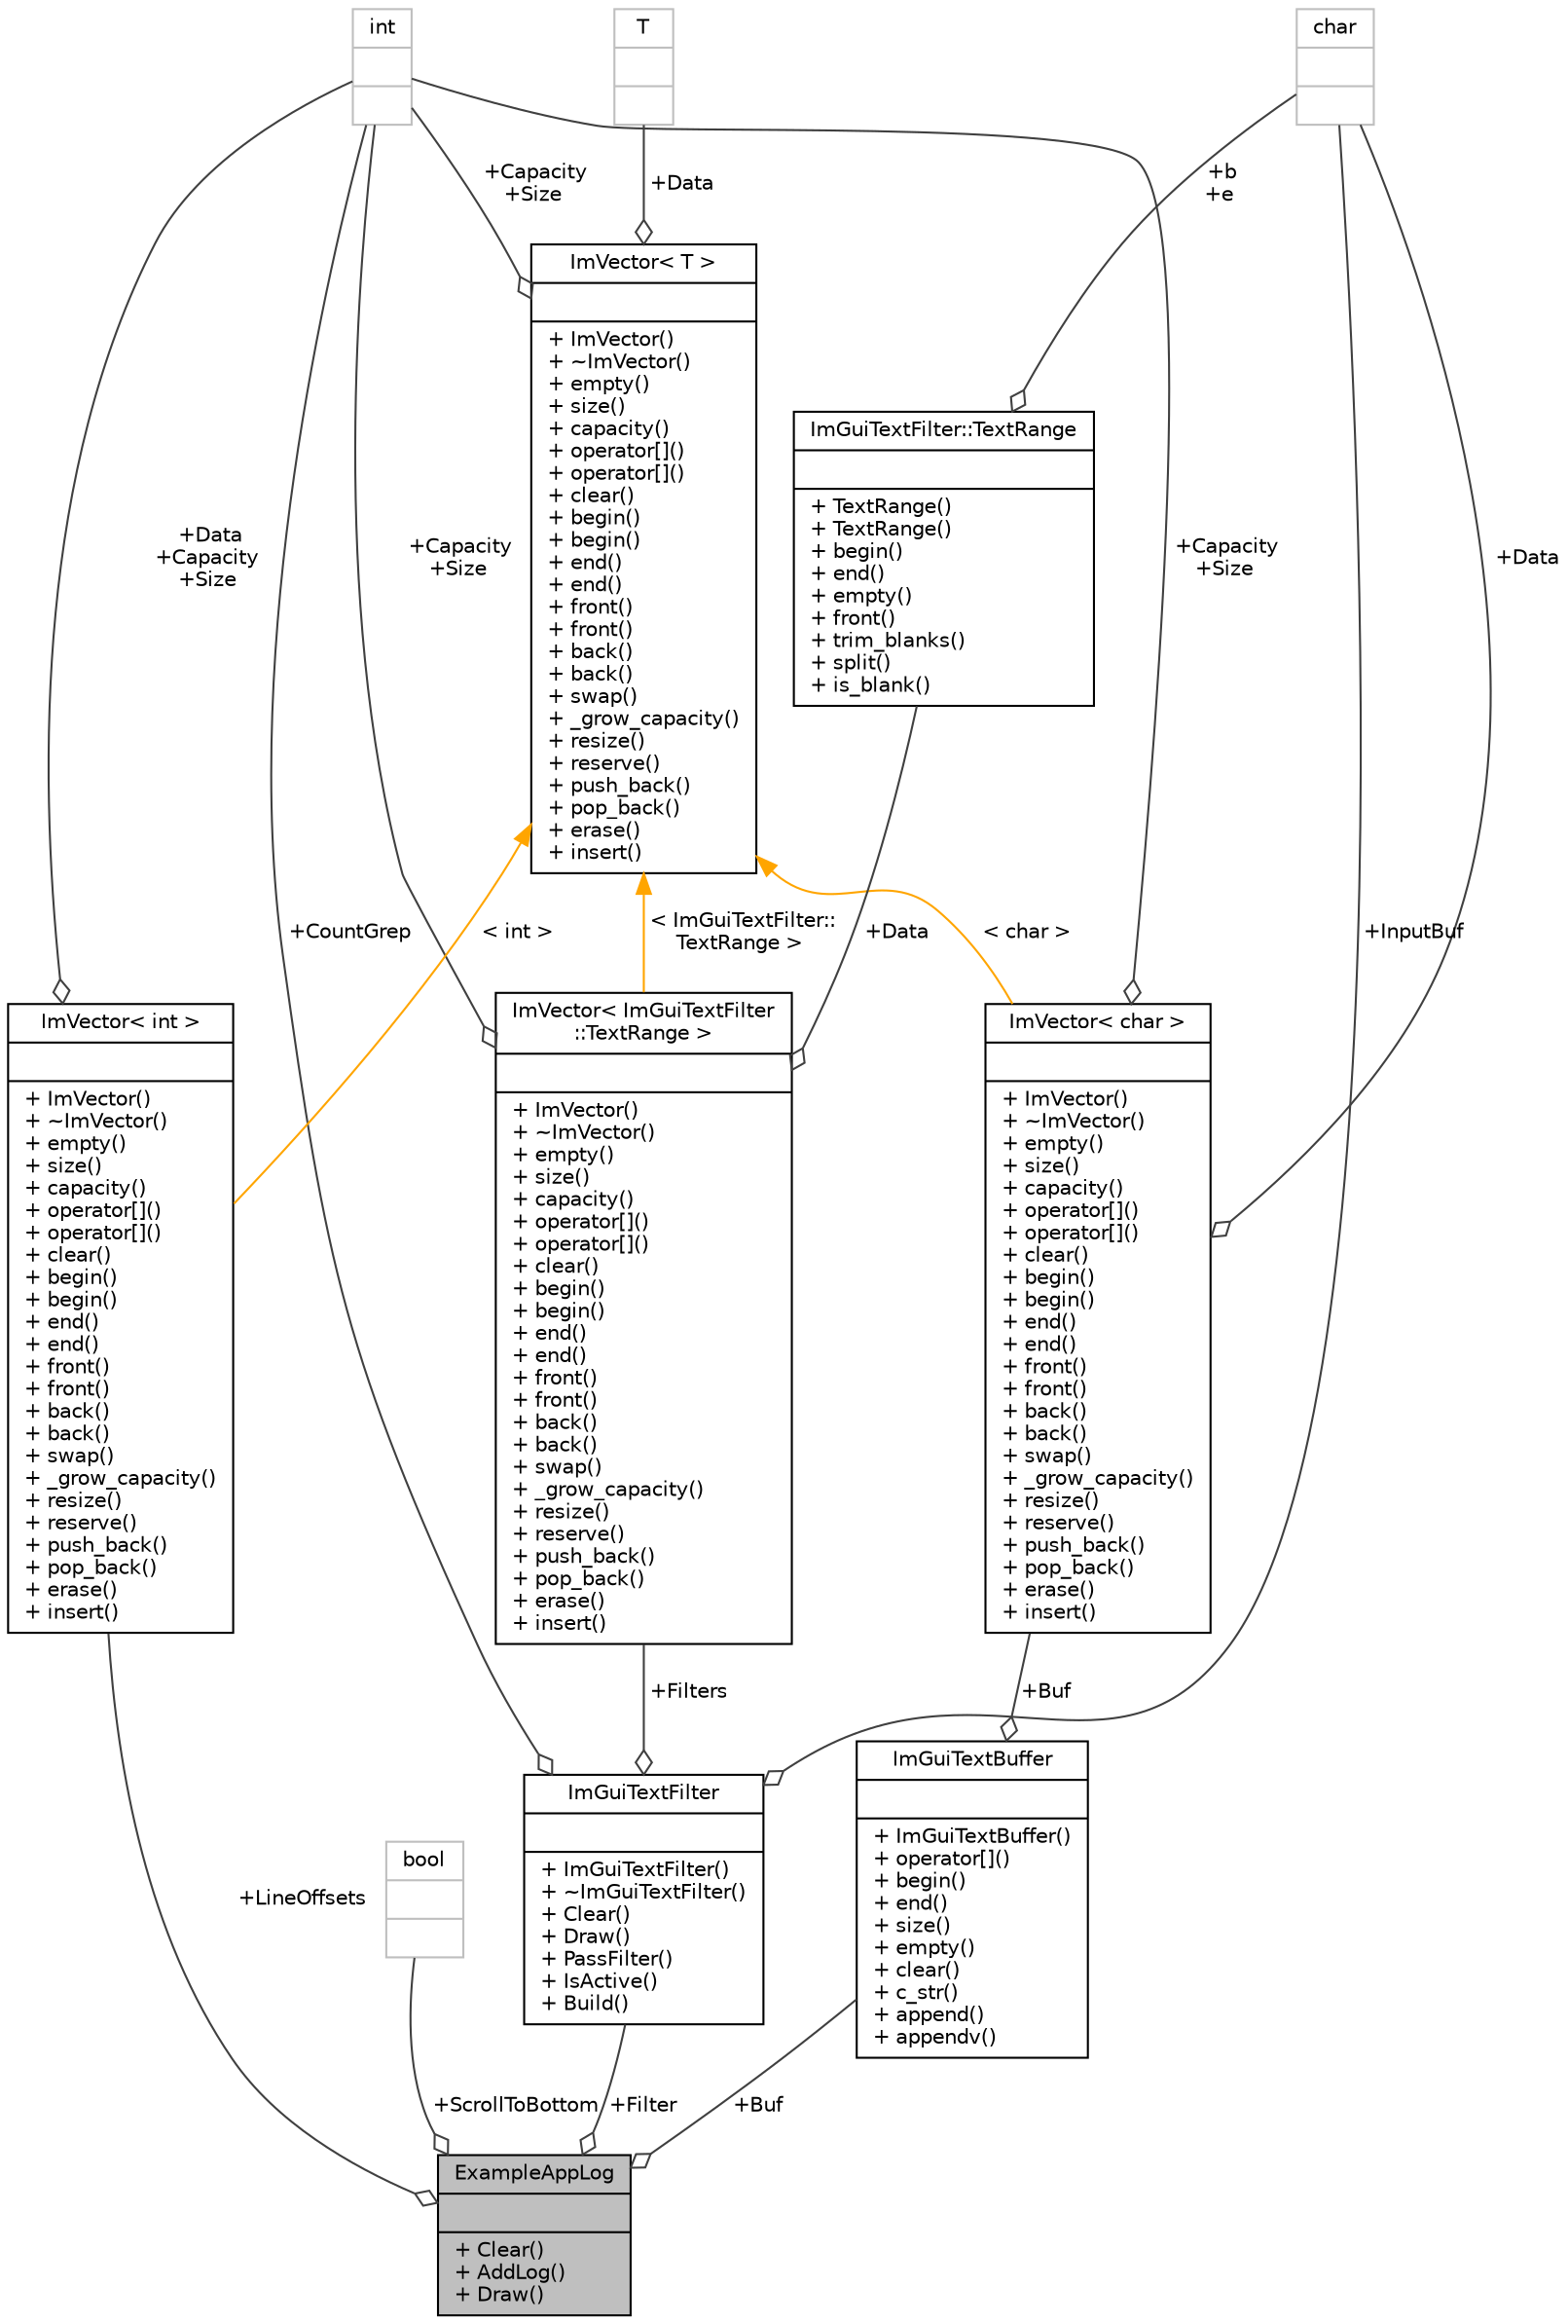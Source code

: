 digraph "ExampleAppLog"
{
 // INTERACTIVE_SVG=YES
  bgcolor="transparent";
  edge [fontname="Helvetica",fontsize="10",labelfontname="Helvetica",labelfontsize="10"];
  node [fontname="Helvetica",fontsize="10",shape=record];
  Node1 [label="{ExampleAppLog\n||+ Clear()\l+ AddLog()\l+ Draw()\l}",height=0.2,width=0.4,color="black", fillcolor="grey75", style="filled" fontcolor="black"];
  Node2 -> Node1 [color="grey25",fontsize="10",style="solid",label=" +Buf" ,arrowhead="odiamond",fontname="Helvetica"];
  Node2 [label="{ImGuiTextBuffer\n||+ ImGuiTextBuffer()\l+ operator[]()\l+ begin()\l+ end()\l+ size()\l+ empty()\l+ clear()\l+ c_str()\l+ append()\l+ appendv()\l}",height=0.2,width=0.4,color="black",URL="$d2/d1d/structImGuiTextBuffer.html"];
  Node3 -> Node2 [color="grey25",fontsize="10",style="solid",label=" +Buf" ,arrowhead="odiamond",fontname="Helvetica"];
  Node3 [label="{ImVector\< char \>\n||+ ImVector()\l+ ~ImVector()\l+ empty()\l+ size()\l+ capacity()\l+ operator[]()\l+ operator[]()\l+ clear()\l+ begin()\l+ begin()\l+ end()\l+ end()\l+ front()\l+ front()\l+ back()\l+ back()\l+ swap()\l+ _grow_capacity()\l+ resize()\l+ reserve()\l+ push_back()\l+ pop_back()\l+ erase()\l+ insert()\l}",height=0.2,width=0.4,color="black",URL="$d3/d32/classImVector.html"];
  Node4 -> Node3 [color="grey25",fontsize="10",style="solid",label=" +Data" ,arrowhead="odiamond",fontname="Helvetica"];
  Node4 [label="{char\n||}",height=0.2,width=0.4,color="grey75"];
  Node5 -> Node3 [color="grey25",fontsize="10",style="solid",label=" +Capacity\n+Size" ,arrowhead="odiamond",fontname="Helvetica"];
  Node5 [label="{int\n||}",height=0.2,width=0.4,color="grey75"];
  Node6 -> Node3 [dir="back",color="orange",fontsize="10",style="solid",label=" \< char \>" ,fontname="Helvetica"];
  Node6 [label="{ImVector\< T \>\n||+ ImVector()\l+ ~ImVector()\l+ empty()\l+ size()\l+ capacity()\l+ operator[]()\l+ operator[]()\l+ clear()\l+ begin()\l+ begin()\l+ end()\l+ end()\l+ front()\l+ front()\l+ back()\l+ back()\l+ swap()\l+ _grow_capacity()\l+ resize()\l+ reserve()\l+ push_back()\l+ pop_back()\l+ erase()\l+ insert()\l}",height=0.2,width=0.4,color="black",URL="$d3/d32/classImVector.html"];
  Node5 -> Node6 [color="grey25",fontsize="10",style="solid",label=" +Capacity\n+Size" ,arrowhead="odiamond",fontname="Helvetica"];
  Node7 -> Node6 [color="grey25",fontsize="10",style="solid",label=" +Data" ,arrowhead="odiamond",fontname="Helvetica"];
  Node7 [label="{T\n||}",height=0.2,width=0.4,color="grey75"];
  Node8 -> Node1 [color="grey25",fontsize="10",style="solid",label=" +ScrollToBottom" ,arrowhead="odiamond",fontname="Helvetica"];
  Node8 [label="{bool\n||}",height=0.2,width=0.4,color="grey75"];
  Node9 -> Node1 [color="grey25",fontsize="10",style="solid",label=" +Filter" ,arrowhead="odiamond",fontname="Helvetica"];
  Node9 [label="{ImGuiTextFilter\n||+ ImGuiTextFilter()\l+ ~ImGuiTextFilter()\l+ Clear()\l+ Draw()\l+ PassFilter()\l+ IsActive()\l+ Build()\l}",height=0.2,width=0.4,color="black",URL="$da/de6/structImGuiTextFilter.html"];
  Node4 -> Node9 [color="grey25",fontsize="10",style="solid",label=" +InputBuf" ,arrowhead="odiamond",fontname="Helvetica"];
  Node10 -> Node9 [color="grey25",fontsize="10",style="solid",label=" +Filters" ,arrowhead="odiamond",fontname="Helvetica"];
  Node10 [label="{ImVector\< ImGuiTextFilter\l::TextRange \>\n||+ ImVector()\l+ ~ImVector()\l+ empty()\l+ size()\l+ capacity()\l+ operator[]()\l+ operator[]()\l+ clear()\l+ begin()\l+ begin()\l+ end()\l+ end()\l+ front()\l+ front()\l+ back()\l+ back()\l+ swap()\l+ _grow_capacity()\l+ resize()\l+ reserve()\l+ push_back()\l+ pop_back()\l+ erase()\l+ insert()\l}",height=0.2,width=0.4,color="black",URL="$d3/d32/classImVector.html"];
  Node5 -> Node10 [color="grey25",fontsize="10",style="solid",label=" +Capacity\n+Size" ,arrowhead="odiamond",fontname="Helvetica"];
  Node11 -> Node10 [color="grey25",fontsize="10",style="solid",label=" +Data" ,arrowhead="odiamond",fontname="Helvetica"];
  Node11 [label="{ImGuiTextFilter::TextRange\n||+ TextRange()\l+ TextRange()\l+ begin()\l+ end()\l+ empty()\l+ front()\l+ trim_blanks()\l+ split()\l+ is_blank()\l}",height=0.2,width=0.4,color="black",URL="$d3/dd1/structImGuiTextFilter_1_1TextRange.html"];
  Node4 -> Node11 [color="grey25",fontsize="10",style="solid",label=" +b\n+e" ,arrowhead="odiamond",fontname="Helvetica"];
  Node6 -> Node10 [dir="back",color="orange",fontsize="10",style="solid",label=" \< ImGuiTextFilter::\lTextRange \>" ,fontname="Helvetica"];
  Node5 -> Node9 [color="grey25",fontsize="10",style="solid",label=" +CountGrep" ,arrowhead="odiamond",fontname="Helvetica"];
  Node12 -> Node1 [color="grey25",fontsize="10",style="solid",label=" +LineOffsets" ,arrowhead="odiamond",fontname="Helvetica"];
  Node12 [label="{ImVector\< int \>\n||+ ImVector()\l+ ~ImVector()\l+ empty()\l+ size()\l+ capacity()\l+ operator[]()\l+ operator[]()\l+ clear()\l+ begin()\l+ begin()\l+ end()\l+ end()\l+ front()\l+ front()\l+ back()\l+ back()\l+ swap()\l+ _grow_capacity()\l+ resize()\l+ reserve()\l+ push_back()\l+ pop_back()\l+ erase()\l+ insert()\l}",height=0.2,width=0.4,color="black",URL="$d3/d32/classImVector.html"];
  Node5 -> Node12 [color="grey25",fontsize="10",style="solid",label=" +Data\n+Capacity\n+Size" ,arrowhead="odiamond",fontname="Helvetica"];
  Node6 -> Node12 [dir="back",color="orange",fontsize="10",style="solid",label=" \< int \>" ,fontname="Helvetica"];
}
